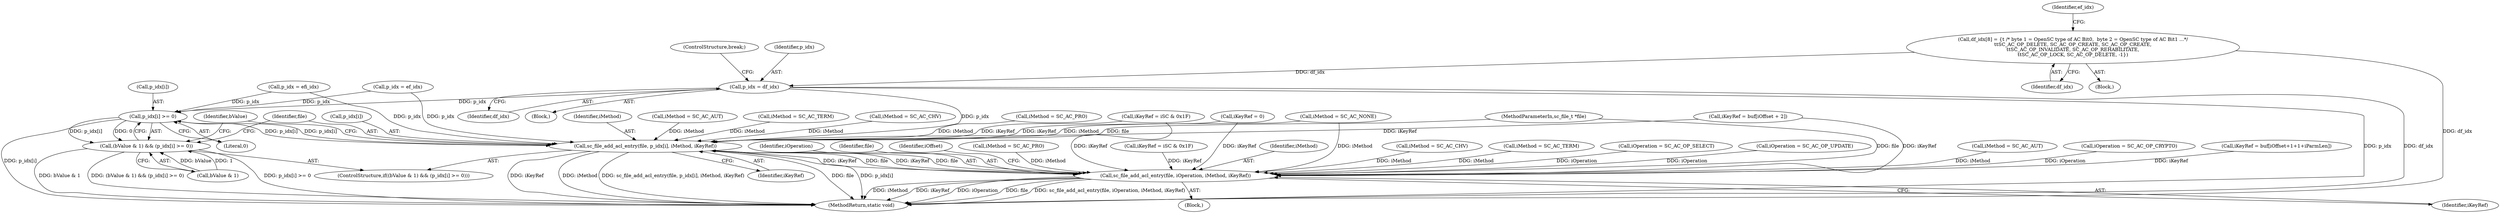 digraph "0_OpenSC_8fe377e93b4b56060e5bbfb6f3142ceaeca744fa_17@pointer" {
"1000379" [label="(Call,p_idx = df_idx)"];
"1000145" [label="(Call,df_idx[8] = {\t /* byte 1 = OpenSC type of AC Bit0,  byte 2 = OpenSC type of AC Bit1 ...*/\n\t\tSC_AC_OP_DELETE, SC_AC_OP_CREATE, SC_AC_OP_CREATE,\n\t\tSC_AC_OP_INVALIDATE, SC_AC_OP_REHABILITATE,\n\t\tSC_AC_OP_LOCK, SC_AC_OP_DELETE, -1})"];
"1000494" [label="(Call,p_idx[i] >= 0)"];
"1000490" [label="(Call,(bValue & 1) && (p_idx[i] >= 0))"];
"1000499" [label="(Call,sc_file_add_acl_entry(file, p_idx[i], iMethod, iKeyRef))"];
"1000366" [label="(Call,sc_file_add_acl_entry(file, iOperation, iMethod, iKeyRef))"];
"1000377" [label="(Block,)"];
"1000382" [label="(ControlStructure,break;)"];
"1000334" [label="(Call,iMethod = SC_AC_CHV)"];
"1000504" [label="(Identifier,iMethod)"];
"1000498" [label="(Literal,0)"];
"1000369" [label="(Identifier,iMethod)"];
"1000384" [label="(Call,p_idx = efi_idx)"];
"1000500" [label="(Identifier,file)"];
"1000146" [label="(Identifier,df_idx)"];
"1000200" [label="(Block,)"];
"1000499" [label="(Call,sc_file_add_acl_entry(file, p_idx[i], iMethod, iKeyRef))"];
"1000381" [label="(Identifier,df_idx)"];
"1000495" [label="(Call,p_idx[i])"];
"1000379" [label="(Call,p_idx = df_idx)"];
"1000491" [label="(Call,bValue & 1)"];
"1000507" [label="(Identifier,bValue)"];
"1000433" [label="(Call,iMethod = SC_AC_AUT)"];
"1000370" [label="(Identifier,iKeyRef)"];
"1000156" [label="(Call,iKeyRef = 0)"];
"1000494" [label="(Call,p_idx[i] >= 0)"];
"1000149" [label="(Identifier,ef_idx)"];
"1000143" [label="(Block,)"];
"1000380" [label="(Identifier,p_idx)"];
"1000505" [label="(Identifier,iKeyRef)"];
"1000191" [label="(Call,iMethod = SC_AC_NONE)"];
"1000519" [label="(MethodReturn,static void)"];
"1000428" [label="(Call,iMethod = SC_AC_TERM)"];
"1000283" [label="(Call,iMethod = SC_AC_TERM)"];
"1000140" [label="(MethodParameterIn,sc_file_t *file)"];
"1000489" [label="(ControlStructure,if((bValue & 1) && (p_idx[i] >= 0)))"];
"1000362" [label="(Call,iOperation = SC_AC_OP_SELECT)"];
"1000469" [label="(Call,iMethod = SC_AC_CHV)"];
"1000357" [label="(Call,iOperation = SC_AC_OP_UPDATE)"];
"1000366" [label="(Call,sc_file_add_acl_entry(file, iOperation, iMethod, iKeyRef))"];
"1000462" [label="(Call,iKeyRef = buf[iOffset + 2])"];
"1000443" [label="(Call,iKeyRef = iSC & 0x1F)"];
"1000490" [label="(Call,(bValue & 1) && (p_idx[i] >= 0))"];
"1000288" [label="(Call,iMethod = SC_AC_AUT)"];
"1000352" [label="(Call,iOperation = SC_AC_OP_CRYPTO)"];
"1000323" [label="(Call,iKeyRef = buf[iOffset+1+1+iParmLen])"];
"1000368" [label="(Identifier,iOperation)"];
"1000145" [label="(Call,df_idx[8] = {\t /* byte 1 = OpenSC type of AC Bit0,  byte 2 = OpenSC type of AC Bit1 ...*/\n\t\tSC_AC_OP_DELETE, SC_AC_OP_CREATE, SC_AC_OP_CREATE,\n\t\tSC_AC_OP_INVALIDATE, SC_AC_OP_REHABILITATE,\n\t\tSC_AC_OP_LOCK, SC_AC_OP_DELETE, -1})"];
"1000367" [label="(Identifier,file)"];
"1000389" [label="(Call,p_idx = ef_idx)"];
"1000439" [label="(Call,iMethod = SC_AC_PRO)"];
"1000510" [label="(Identifier,iOffset)"];
"1000294" [label="(Call,iMethod = SC_AC_PRO)"];
"1000501" [label="(Call,p_idx[i])"];
"1000298" [label="(Call,iKeyRef = iSC & 0x1F)"];
"1000379" -> "1000377"  [label="AST: "];
"1000379" -> "1000381"  [label="CFG: "];
"1000380" -> "1000379"  [label="AST: "];
"1000381" -> "1000379"  [label="AST: "];
"1000382" -> "1000379"  [label="CFG: "];
"1000379" -> "1000519"  [label="DDG: p_idx"];
"1000379" -> "1000519"  [label="DDG: df_idx"];
"1000145" -> "1000379"  [label="DDG: df_idx"];
"1000379" -> "1000494"  [label="DDG: p_idx"];
"1000379" -> "1000499"  [label="DDG: p_idx"];
"1000145" -> "1000143"  [label="AST: "];
"1000145" -> "1000146"  [label="CFG: "];
"1000146" -> "1000145"  [label="AST: "];
"1000149" -> "1000145"  [label="CFG: "];
"1000145" -> "1000519"  [label="DDG: df_idx"];
"1000494" -> "1000490"  [label="AST: "];
"1000494" -> "1000498"  [label="CFG: "];
"1000495" -> "1000494"  [label="AST: "];
"1000498" -> "1000494"  [label="AST: "];
"1000490" -> "1000494"  [label="CFG: "];
"1000494" -> "1000519"  [label="DDG: p_idx[i]"];
"1000494" -> "1000490"  [label="DDG: p_idx[i]"];
"1000494" -> "1000490"  [label="DDG: 0"];
"1000499" -> "1000494"  [label="DDG: p_idx[i]"];
"1000389" -> "1000494"  [label="DDG: p_idx"];
"1000384" -> "1000494"  [label="DDG: p_idx"];
"1000494" -> "1000499"  [label="DDG: p_idx[i]"];
"1000490" -> "1000489"  [label="AST: "];
"1000490" -> "1000491"  [label="CFG: "];
"1000491" -> "1000490"  [label="AST: "];
"1000500" -> "1000490"  [label="CFG: "];
"1000507" -> "1000490"  [label="CFG: "];
"1000490" -> "1000519"  [label="DDG: p_idx[i] >= 0"];
"1000490" -> "1000519"  [label="DDG: bValue & 1"];
"1000490" -> "1000519"  [label="DDG: (bValue & 1) && (p_idx[i] >= 0)"];
"1000491" -> "1000490"  [label="DDG: bValue"];
"1000491" -> "1000490"  [label="DDG: 1"];
"1000499" -> "1000489"  [label="AST: "];
"1000499" -> "1000505"  [label="CFG: "];
"1000500" -> "1000499"  [label="AST: "];
"1000501" -> "1000499"  [label="AST: "];
"1000504" -> "1000499"  [label="AST: "];
"1000505" -> "1000499"  [label="AST: "];
"1000507" -> "1000499"  [label="CFG: "];
"1000499" -> "1000519"  [label="DDG: sc_file_add_acl_entry(file, p_idx[i], iMethod, iKeyRef)"];
"1000499" -> "1000519"  [label="DDG: file"];
"1000499" -> "1000519"  [label="DDG: p_idx[i]"];
"1000499" -> "1000519"  [label="DDG: iKeyRef"];
"1000499" -> "1000519"  [label="DDG: iMethod"];
"1000499" -> "1000366"  [label="DDG: file"];
"1000499" -> "1000366"  [label="DDG: iKeyRef"];
"1000366" -> "1000499"  [label="DDG: file"];
"1000366" -> "1000499"  [label="DDG: iKeyRef"];
"1000140" -> "1000499"  [label="DDG: file"];
"1000389" -> "1000499"  [label="DDG: p_idx"];
"1000384" -> "1000499"  [label="DDG: p_idx"];
"1000439" -> "1000499"  [label="DDG: iMethod"];
"1000433" -> "1000499"  [label="DDG: iMethod"];
"1000469" -> "1000499"  [label="DDG: iMethod"];
"1000428" -> "1000499"  [label="DDG: iMethod"];
"1000191" -> "1000499"  [label="DDG: iMethod"];
"1000156" -> "1000499"  [label="DDG: iKeyRef"];
"1000462" -> "1000499"  [label="DDG: iKeyRef"];
"1000443" -> "1000499"  [label="DDG: iKeyRef"];
"1000366" -> "1000200"  [label="AST: "];
"1000366" -> "1000370"  [label="CFG: "];
"1000367" -> "1000366"  [label="AST: "];
"1000368" -> "1000366"  [label="AST: "];
"1000369" -> "1000366"  [label="AST: "];
"1000370" -> "1000366"  [label="AST: "];
"1000510" -> "1000366"  [label="CFG: "];
"1000366" -> "1000519"  [label="DDG: iMethod"];
"1000366" -> "1000519"  [label="DDG: iKeyRef"];
"1000366" -> "1000519"  [label="DDG: iOperation"];
"1000366" -> "1000519"  [label="DDG: file"];
"1000366" -> "1000519"  [label="DDG: sc_file_add_acl_entry(file, iOperation, iMethod, iKeyRef)"];
"1000140" -> "1000366"  [label="DDG: file"];
"1000352" -> "1000366"  [label="DDG: iOperation"];
"1000357" -> "1000366"  [label="DDG: iOperation"];
"1000362" -> "1000366"  [label="DDG: iOperation"];
"1000283" -> "1000366"  [label="DDG: iMethod"];
"1000288" -> "1000366"  [label="DDG: iMethod"];
"1000294" -> "1000366"  [label="DDG: iMethod"];
"1000334" -> "1000366"  [label="DDG: iMethod"];
"1000191" -> "1000366"  [label="DDG: iMethod"];
"1000156" -> "1000366"  [label="DDG: iKeyRef"];
"1000298" -> "1000366"  [label="DDG: iKeyRef"];
"1000462" -> "1000366"  [label="DDG: iKeyRef"];
"1000443" -> "1000366"  [label="DDG: iKeyRef"];
"1000323" -> "1000366"  [label="DDG: iKeyRef"];
}

